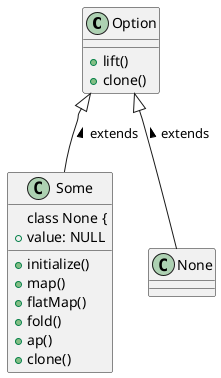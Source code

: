 @startuml
Option <|-- Some: extends <
Option <|-- None: extends <
class Option {
+lift()
+clone()
}
class Some {
class None {
+value: NULL
+initialize()
+map()
+flatMap()
+fold()
+ap()
+clone()
}
@enduml
